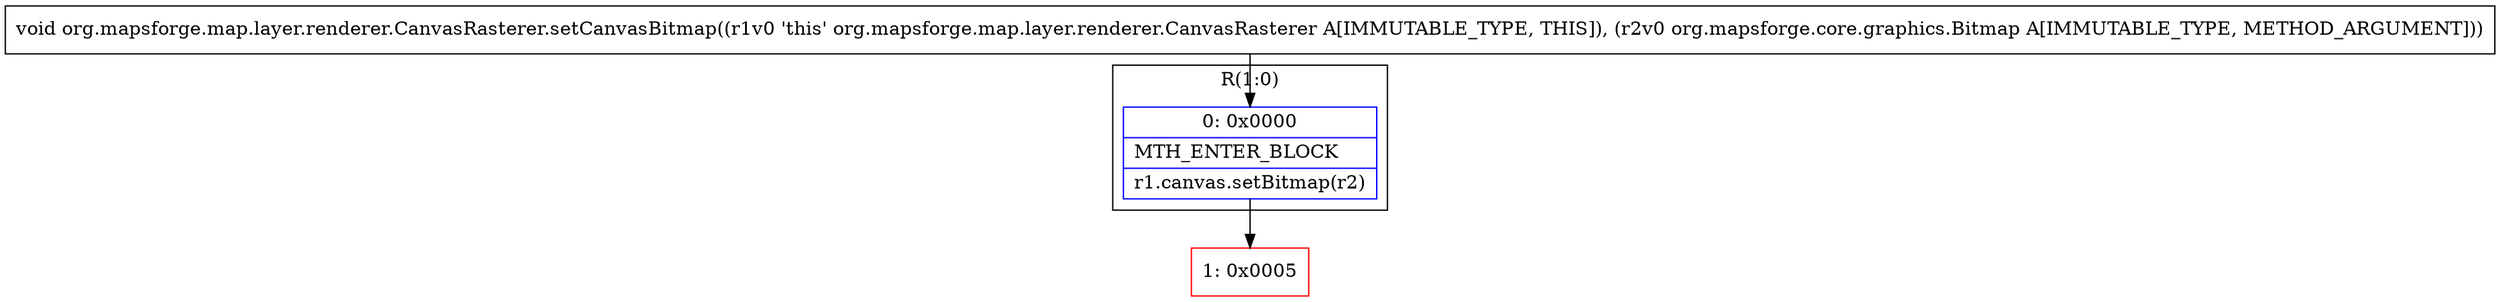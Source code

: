 digraph "CFG fororg.mapsforge.map.layer.renderer.CanvasRasterer.setCanvasBitmap(Lorg\/mapsforge\/core\/graphics\/Bitmap;)V" {
subgraph cluster_Region_428629224 {
label = "R(1:0)";
node [shape=record,color=blue];
Node_0 [shape=record,label="{0\:\ 0x0000|MTH_ENTER_BLOCK\l|r1.canvas.setBitmap(r2)\l}"];
}
Node_1 [shape=record,color=red,label="{1\:\ 0x0005}"];
MethodNode[shape=record,label="{void org.mapsforge.map.layer.renderer.CanvasRasterer.setCanvasBitmap((r1v0 'this' org.mapsforge.map.layer.renderer.CanvasRasterer A[IMMUTABLE_TYPE, THIS]), (r2v0 org.mapsforge.core.graphics.Bitmap A[IMMUTABLE_TYPE, METHOD_ARGUMENT])) }"];
MethodNode -> Node_0;
Node_0 -> Node_1;
}

